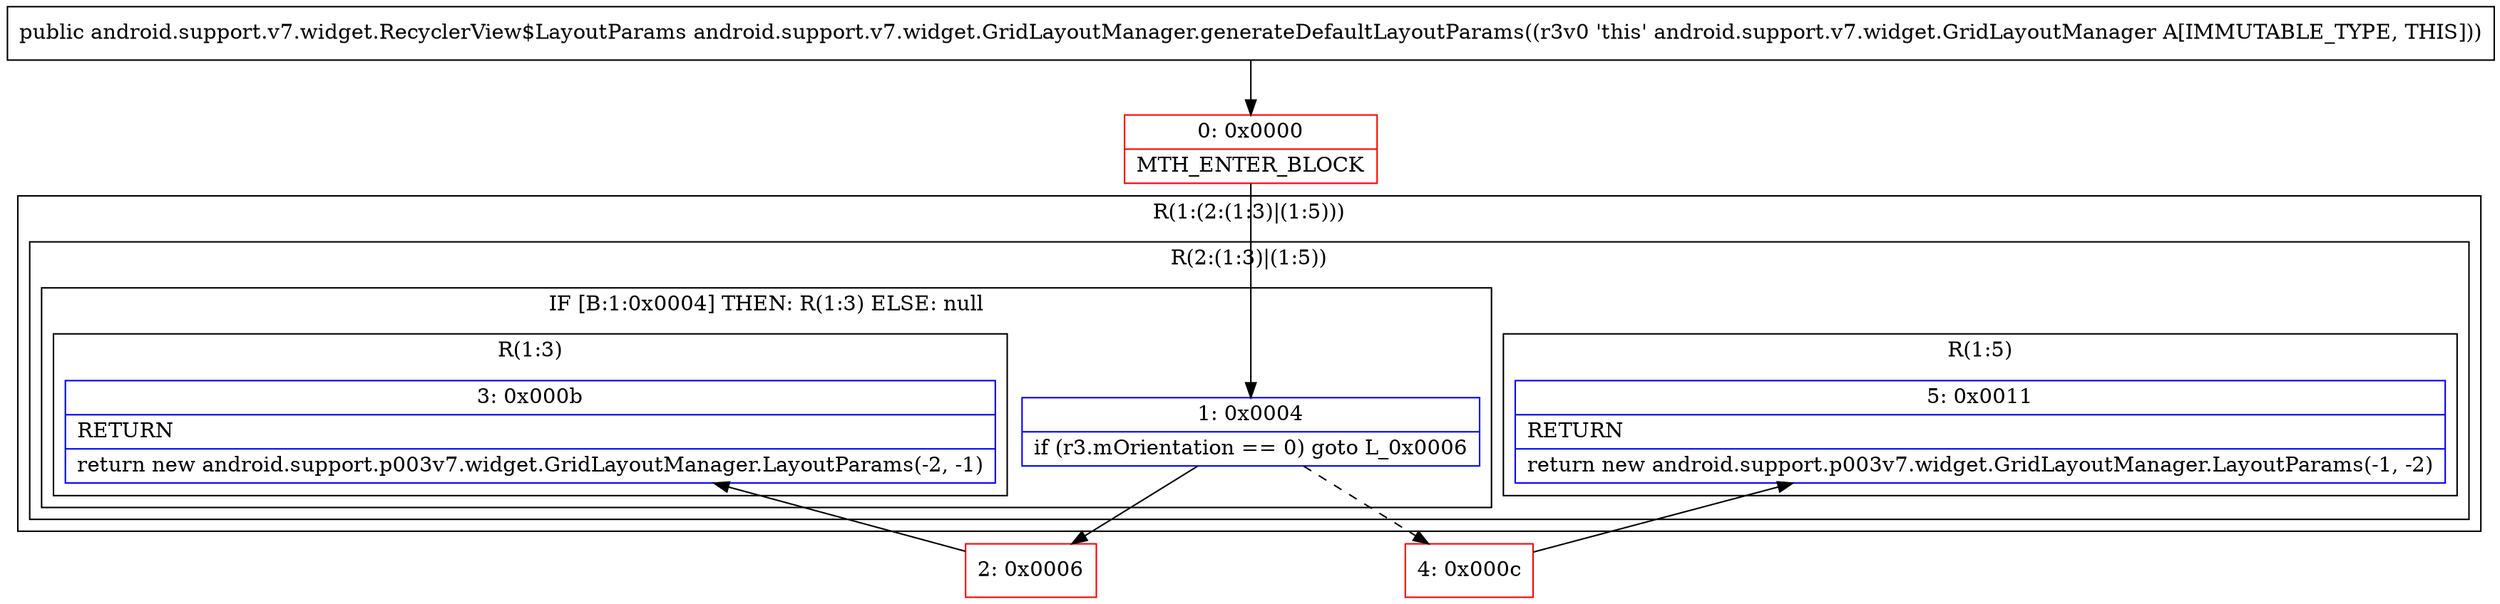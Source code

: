 digraph "CFG forandroid.support.v7.widget.GridLayoutManager.generateDefaultLayoutParams()Landroid\/support\/v7\/widget\/RecyclerView$LayoutParams;" {
subgraph cluster_Region_1785806177 {
label = "R(1:(2:(1:3)|(1:5)))";
node [shape=record,color=blue];
subgraph cluster_Region_809143675 {
label = "R(2:(1:3)|(1:5))";
node [shape=record,color=blue];
subgraph cluster_IfRegion_1955779456 {
label = "IF [B:1:0x0004] THEN: R(1:3) ELSE: null";
node [shape=record,color=blue];
Node_1 [shape=record,label="{1\:\ 0x0004|if (r3.mOrientation == 0) goto L_0x0006\l}"];
subgraph cluster_Region_736473858 {
label = "R(1:3)";
node [shape=record,color=blue];
Node_3 [shape=record,label="{3\:\ 0x000b|RETURN\l|return new android.support.p003v7.widget.GridLayoutManager.LayoutParams(\-2, \-1)\l}"];
}
}
subgraph cluster_Region_1218189610 {
label = "R(1:5)";
node [shape=record,color=blue];
Node_5 [shape=record,label="{5\:\ 0x0011|RETURN\l|return new android.support.p003v7.widget.GridLayoutManager.LayoutParams(\-1, \-2)\l}"];
}
}
}
Node_0 [shape=record,color=red,label="{0\:\ 0x0000|MTH_ENTER_BLOCK\l}"];
Node_2 [shape=record,color=red,label="{2\:\ 0x0006}"];
Node_4 [shape=record,color=red,label="{4\:\ 0x000c}"];
MethodNode[shape=record,label="{public android.support.v7.widget.RecyclerView$LayoutParams android.support.v7.widget.GridLayoutManager.generateDefaultLayoutParams((r3v0 'this' android.support.v7.widget.GridLayoutManager A[IMMUTABLE_TYPE, THIS])) }"];
MethodNode -> Node_0;
Node_1 -> Node_2;
Node_1 -> Node_4[style=dashed];
Node_0 -> Node_1;
Node_2 -> Node_3;
Node_4 -> Node_5;
}

